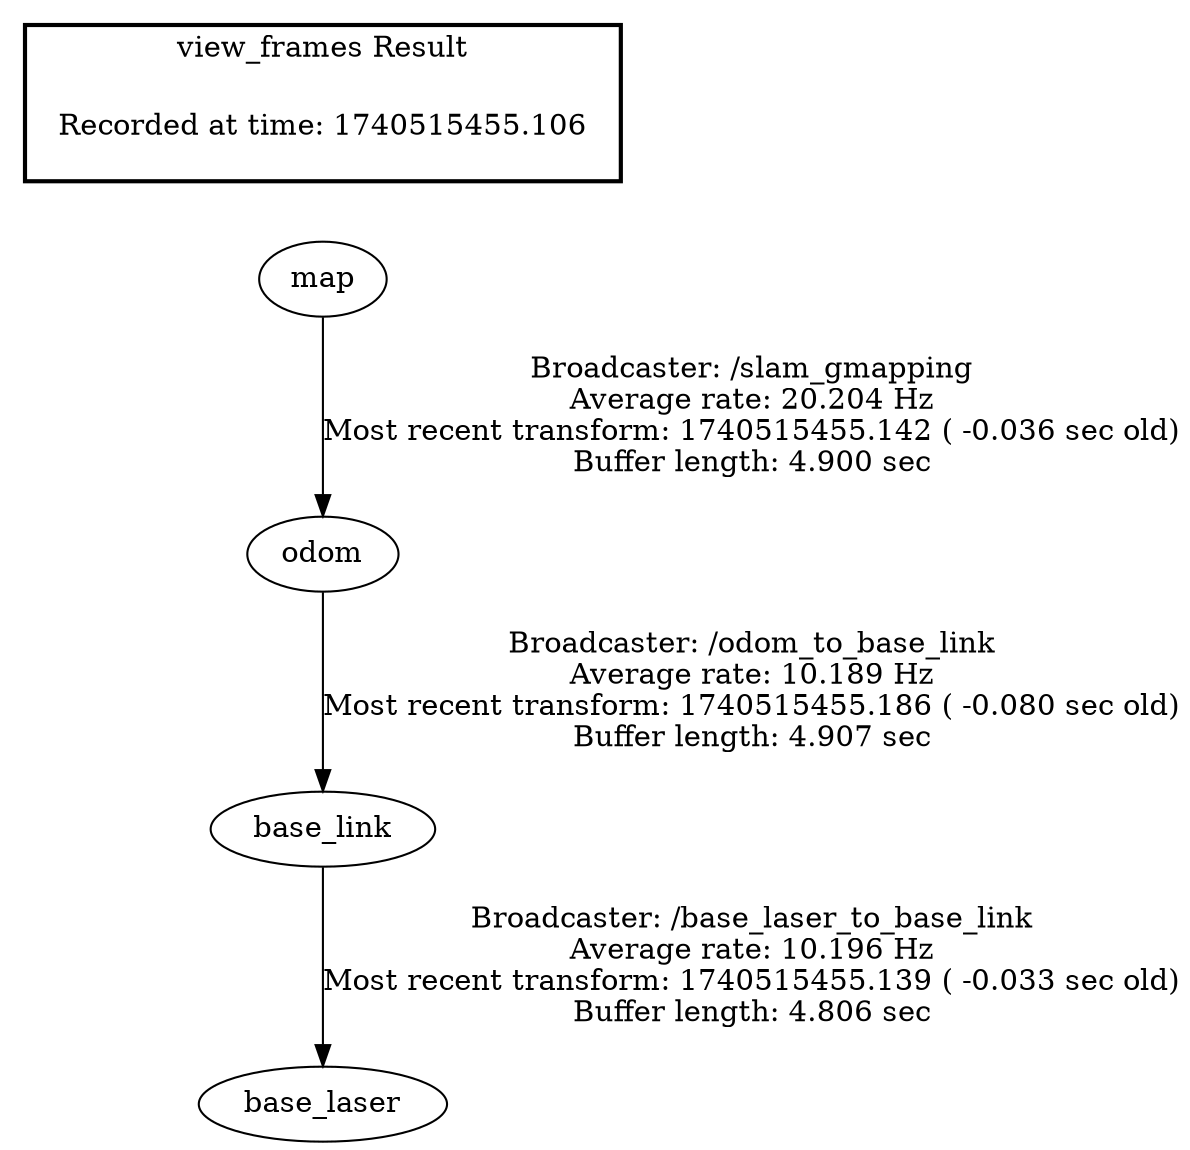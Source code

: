 digraph G {
"odom" -> "base_link"[label="Broadcaster: /odom_to_base_link\nAverage rate: 10.189 Hz\nMost recent transform: 1740515455.186 ( -0.080 sec old)\nBuffer length: 4.907 sec\n"];
"map" -> "odom"[label="Broadcaster: /slam_gmapping\nAverage rate: 20.204 Hz\nMost recent transform: 1740515455.142 ( -0.036 sec old)\nBuffer length: 4.900 sec\n"];
"base_link" -> "base_laser"[label="Broadcaster: /base_laser_to_base_link\nAverage rate: 10.196 Hz\nMost recent transform: 1740515455.139 ( -0.033 sec old)\nBuffer length: 4.806 sec\n"];
edge [style=invis];
 subgraph cluster_legend { style=bold; color=black; label ="view_frames Result";
"Recorded at time: 1740515455.106"[ shape=plaintext ] ;
 }->"map";
}